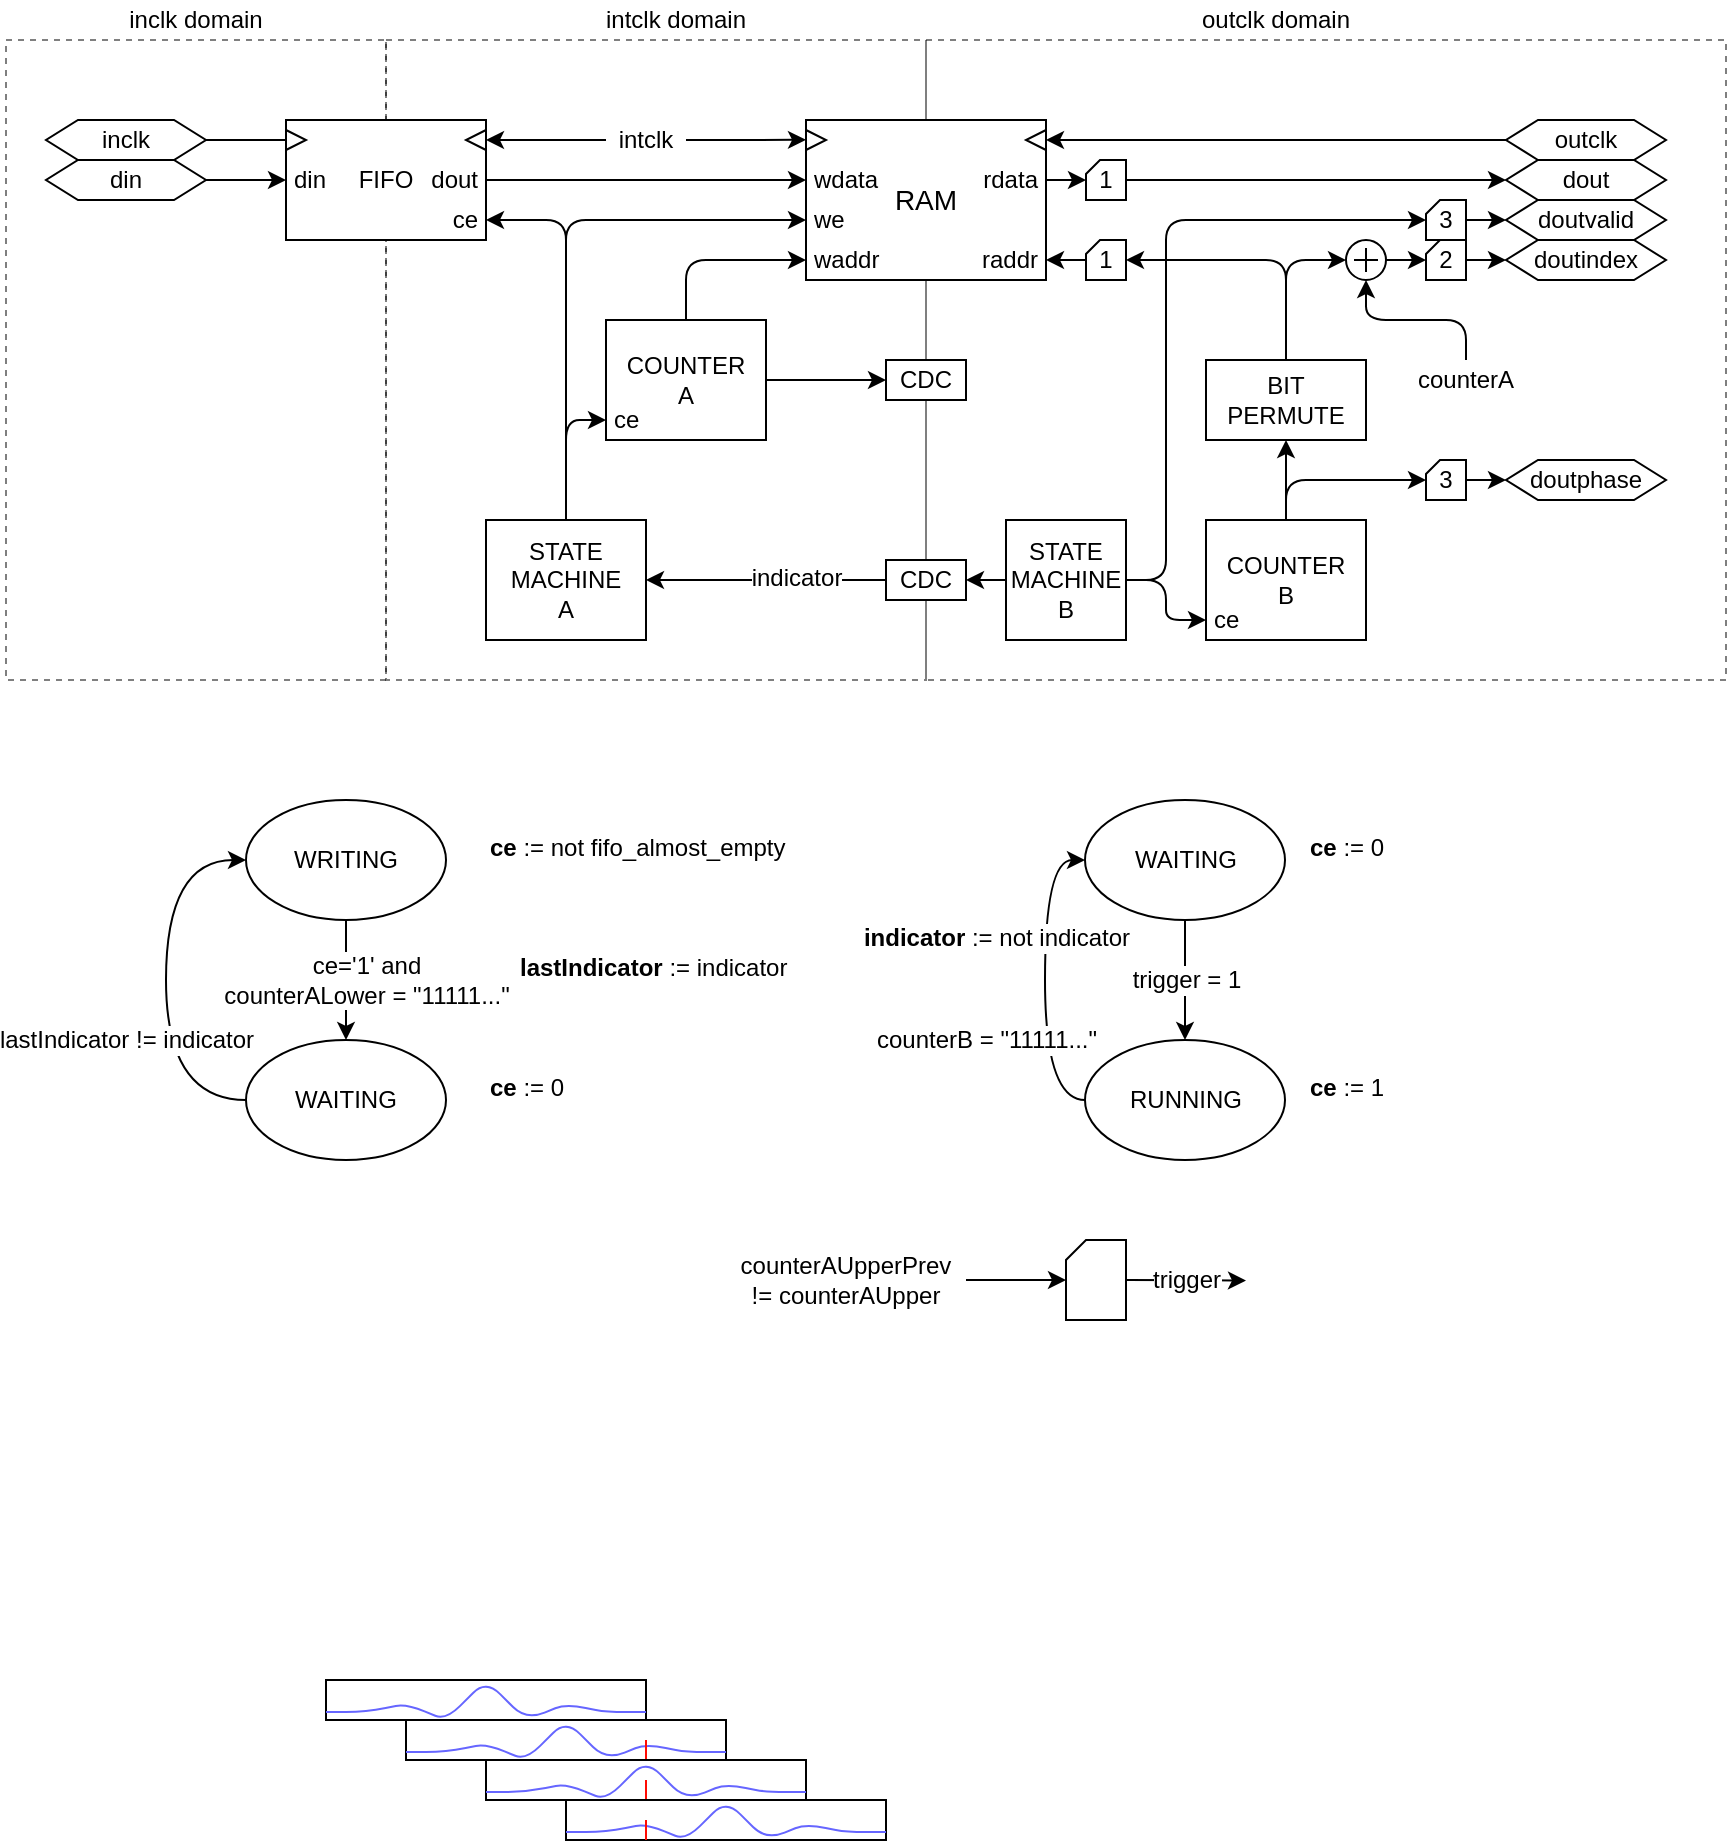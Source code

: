 <mxfile version="11.1.4" type="device"><diagram id="xeB8xeySdHdrfTj55RFs" name="Page-1"><mxGraphModel dx="594" dy="350" grid="1" gridSize="10" guides="1" tooltips="1" connect="1" arrows="1" fold="1" page="1" pageScale="1" pageWidth="1200" pageHeight="1100" math="0" shadow="0"><root><mxCell id="0"/><mxCell id="1" parent="0"/><mxCell id="kxmxO0SaUrNQi4WjiAiA-236" value="" style="rounded=0;whiteSpace=wrap;html=1;fillColor=none;fontSize=12;align=left;dashed=1;opacity=50;" vertex="1" parent="1"><mxGeometry x="40" y="100" width="190" height="320" as="geometry"/></mxCell><mxCell id="kxmxO0SaUrNQi4WjiAiA-177" value="" style="rounded=0;whiteSpace=wrap;html=1;fillColor=none;fontSize=12;align=left;dashed=1;opacity=50;" vertex="1" parent="1"><mxGeometry x="230" y="100" width="270" height="320" as="geometry"/></mxCell><mxCell id="kxmxO0SaUrNQi4WjiAiA-182" value="" style="rounded=0;whiteSpace=wrap;html=1;fillColor=none;fontSize=12;align=left;dashed=1;opacity=50;" vertex="1" parent="1"><mxGeometry x="500" y="100" width="400" height="320" as="geometry"/></mxCell><mxCell id="kxmxO0SaUrNQi4WjiAiA-6" value="" style="group" vertex="1" connectable="0" parent="1"><mxGeometry x="440" y="140" width="120" height="80" as="geometry"/></mxCell><mxCell id="kxmxO0SaUrNQi4WjiAiA-1" value="RAM" style="rounded=0;whiteSpace=wrap;html=1;fontSize=14;" vertex="1" parent="kxmxO0SaUrNQi4WjiAiA-6"><mxGeometry width="120" height="80" as="geometry"/></mxCell><mxCell id="kxmxO0SaUrNQi4WjiAiA-2" value="waddr" style="text;html=1;strokeColor=none;fillColor=none;align=left;verticalAlign=middle;whiteSpace=wrap;rounded=0;fontSize=12;spacingLeft=2;" vertex="1" parent="kxmxO0SaUrNQi4WjiAiA-6"><mxGeometry y="60" width="40" height="20" as="geometry"/></mxCell><mxCell id="kxmxO0SaUrNQi4WjiAiA-3" value="wdata" style="text;html=1;strokeColor=none;fillColor=none;align=left;verticalAlign=middle;whiteSpace=wrap;rounded=0;fontSize=12;spacingLeft=2;" vertex="1" parent="kxmxO0SaUrNQi4WjiAiA-6"><mxGeometry y="20" width="40" height="20" as="geometry"/></mxCell><mxCell id="kxmxO0SaUrNQi4WjiAiA-4" value="rdata" style="text;html=1;strokeColor=none;fillColor=none;align=right;verticalAlign=middle;whiteSpace=wrap;rounded=0;fontSize=12;spacingLeft=0;spacingRight=2;" vertex="1" parent="kxmxO0SaUrNQi4WjiAiA-6"><mxGeometry x="80" y="20" width="40" height="20" as="geometry"/></mxCell><mxCell id="kxmxO0SaUrNQi4WjiAiA-5" value="raddr" style="text;html=1;strokeColor=none;fillColor=none;align=right;verticalAlign=middle;whiteSpace=wrap;rounded=0;fontSize=12;spacingLeft=0;spacingRight=2;" vertex="1" parent="kxmxO0SaUrNQi4WjiAiA-6"><mxGeometry x="80" y="60" width="40" height="20" as="geometry"/></mxCell><mxCell id="kxmxO0SaUrNQi4WjiAiA-57" value="we" style="text;html=1;strokeColor=none;fillColor=none;align=left;verticalAlign=middle;whiteSpace=wrap;rounded=0;fontSize=12;spacingLeft=2;" vertex="1" parent="kxmxO0SaUrNQi4WjiAiA-6"><mxGeometry y="40" width="40" height="20" as="geometry"/></mxCell><mxCell id="kxmxO0SaUrNQi4WjiAiA-76" value="" style="group" vertex="1" connectable="0" parent="kxmxO0SaUrNQi4WjiAiA-6"><mxGeometry y="5" width="10" height="10" as="geometry"/></mxCell><mxCell id="kxmxO0SaUrNQi4WjiAiA-77" value="" style="rounded=0;whiteSpace=wrap;html=1;fontSize=12;align=right;strokeColor=none;fillColor=none;" vertex="1" parent="kxmxO0SaUrNQi4WjiAiA-76"><mxGeometry width="10" height="10" as="geometry"/></mxCell><mxCell id="kxmxO0SaUrNQi4WjiAiA-78" value="" style="endArrow=none;html=1;strokeColor=#000000;fontSize=12;rounded=0;" edge="1" parent="kxmxO0SaUrNQi4WjiAiA-76"><mxGeometry width="50" height="50" relative="1" as="geometry"><mxPoint as="sourcePoint"/><mxPoint y="10" as="targetPoint"/><Array as="points"><mxPoint x="10" y="5"/></Array></mxGeometry></mxCell><mxCell id="kxmxO0SaUrNQi4WjiAiA-108" value="" style="group;rotation=-180;" vertex="1" connectable="0" parent="kxmxO0SaUrNQi4WjiAiA-6"><mxGeometry x="110" y="5" width="10" height="10" as="geometry"/></mxCell><mxCell id="kxmxO0SaUrNQi4WjiAiA-109" value="" style="rounded=0;whiteSpace=wrap;html=1;fontSize=12;align=right;strokeColor=none;fillColor=none;rotation=-180;" vertex="1" parent="kxmxO0SaUrNQi4WjiAiA-108"><mxGeometry width="10" height="10" as="geometry"/></mxCell><mxCell id="kxmxO0SaUrNQi4WjiAiA-110" value="" style="endArrow=none;html=1;strokeColor=#000000;fontSize=12;rounded=0;" edge="1" parent="kxmxO0SaUrNQi4WjiAiA-108"><mxGeometry width="50" height="50" relative="1" as="geometry"><mxPoint x="10" y="10" as="sourcePoint"/><mxPoint x="10" as="targetPoint"/><Array as="points"><mxPoint y="5"/></Array></mxGeometry></mxCell><mxCell id="kxmxO0SaUrNQi4WjiAiA-67" style="edgeStyle=orthogonalEdgeStyle;rounded=1;orthogonalLoop=1;jettySize=auto;html=1;exitX=1;exitY=0.5;exitDx=0;exitDy=0;entryX=0;entryY=0.5;entryDx=0;entryDy=0;strokeColor=#000000;fontSize=12;" edge="1" parent="1" source="kxmxO0SaUrNQi4WjiAiA-9" target="kxmxO0SaUrNQi4WjiAiA-48"><mxGeometry relative="1" as="geometry"/></mxCell><mxCell id="kxmxO0SaUrNQi4WjiAiA-9" value="din" style="shape=hexagon;perimeter=hexagonPerimeter2;whiteSpace=wrap;html=1;fontSize=12;align=center;size=0.2;" vertex="1" parent="1"><mxGeometry x="60" y="160" width="80" height="20" as="geometry"/></mxCell><mxCell id="kxmxO0SaUrNQi4WjiAiA-20" value="" style="group" vertex="1" connectable="0" parent="1"><mxGeometry x="200" y="920" width="160" height="20" as="geometry"/></mxCell><mxCell id="kxmxO0SaUrNQi4WjiAiA-18" value="" style="rounded=0;whiteSpace=wrap;html=1;fontSize=12;align=right;" vertex="1" parent="kxmxO0SaUrNQi4WjiAiA-20"><mxGeometry width="160" height="20" as="geometry"/></mxCell><mxCell id="kxmxO0SaUrNQi4WjiAiA-15" value="" style="endArrow=none;html=1;fontSize=12;strokeColor=#6666FF;" edge="1" parent="kxmxO0SaUrNQi4WjiAiA-20"><mxGeometry width="50" height="50" relative="1" as="geometry"><mxPoint y="16" as="sourcePoint"/><mxPoint x="160" y="16" as="targetPoint"/><Array as="points"><mxPoint x="20" y="16"/><mxPoint x="40" y="12"/><mxPoint x="60" y="20"/><mxPoint x="80"/><mxPoint x="100" y="20"/><mxPoint x="120" y="12"/><mxPoint x="140" y="16"/></Array></mxGeometry></mxCell><mxCell id="kxmxO0SaUrNQi4WjiAiA-31" value="" style="group" vertex="1" connectable="0" parent="1"><mxGeometry x="240" y="940" width="160" height="20" as="geometry"/></mxCell><mxCell id="kxmxO0SaUrNQi4WjiAiA-32" value="" style="rounded=0;whiteSpace=wrap;html=1;fontSize=12;align=right;" vertex="1" parent="kxmxO0SaUrNQi4WjiAiA-31"><mxGeometry width="160" height="20" as="geometry"/></mxCell><mxCell id="kxmxO0SaUrNQi4WjiAiA-33" value="" style="endArrow=none;html=1;fontSize=12;strokeColor=#6666FF;" edge="1" parent="kxmxO0SaUrNQi4WjiAiA-31"><mxGeometry width="50" height="50" relative="1" as="geometry"><mxPoint y="16" as="sourcePoint"/><mxPoint x="160" y="16" as="targetPoint"/><Array as="points"><mxPoint x="20" y="16"/><mxPoint x="40" y="12"/><mxPoint x="60" y="20"/><mxPoint x="80"/><mxPoint x="100" y="20"/><mxPoint x="120" y="12"/><mxPoint x="140" y="16"/></Array></mxGeometry></mxCell><mxCell id="kxmxO0SaUrNQi4WjiAiA-40" value="" style="endArrow=none;html=1;strokeColor=#FF0B03;fontSize=12;" edge="1" parent="kxmxO0SaUrNQi4WjiAiA-31"><mxGeometry width="50" height="50" relative="1" as="geometry"><mxPoint x="120" y="20" as="sourcePoint"/><mxPoint x="120" y="10" as="targetPoint"/></mxGeometry></mxCell><mxCell id="kxmxO0SaUrNQi4WjiAiA-34" value="" style="group" vertex="1" connectable="0" parent="1"><mxGeometry x="280" y="960" width="160" height="20" as="geometry"/></mxCell><mxCell id="kxmxO0SaUrNQi4WjiAiA-35" value="" style="rounded=0;whiteSpace=wrap;html=1;fontSize=12;align=right;" vertex="1" parent="kxmxO0SaUrNQi4WjiAiA-34"><mxGeometry width="160" height="20" as="geometry"/></mxCell><mxCell id="kxmxO0SaUrNQi4WjiAiA-36" value="" style="endArrow=none;html=1;fontSize=12;strokeColor=#6666FF;" edge="1" parent="kxmxO0SaUrNQi4WjiAiA-34"><mxGeometry width="50" height="50" relative="1" as="geometry"><mxPoint y="16" as="sourcePoint"/><mxPoint x="160" y="16" as="targetPoint"/><Array as="points"><mxPoint x="20" y="16"/><mxPoint x="40" y="12"/><mxPoint x="60" y="20"/><mxPoint x="80"/><mxPoint x="100" y="20"/><mxPoint x="120" y="12"/><mxPoint x="140" y="16"/></Array></mxGeometry></mxCell><mxCell id="kxmxO0SaUrNQi4WjiAiA-41" value="" style="endArrow=none;html=1;strokeColor=#FF0B03;fontSize=12;" edge="1" parent="kxmxO0SaUrNQi4WjiAiA-34"><mxGeometry width="50" height="50" relative="1" as="geometry"><mxPoint x="80" y="20" as="sourcePoint"/><mxPoint x="80" y="10" as="targetPoint"/></mxGeometry></mxCell><mxCell id="kxmxO0SaUrNQi4WjiAiA-37" value="" style="group" vertex="1" connectable="0" parent="1"><mxGeometry x="320" y="980" width="160" height="20" as="geometry"/></mxCell><mxCell id="kxmxO0SaUrNQi4WjiAiA-38" value="" style="rounded=0;whiteSpace=wrap;html=1;fontSize=12;align=right;" vertex="1" parent="kxmxO0SaUrNQi4WjiAiA-37"><mxGeometry width="160" height="20" as="geometry"/></mxCell><mxCell id="kxmxO0SaUrNQi4WjiAiA-39" value="" style="endArrow=none;html=1;fontSize=12;strokeColor=#6666FF;" edge="1" parent="kxmxO0SaUrNQi4WjiAiA-37"><mxGeometry width="50" height="50" relative="1" as="geometry"><mxPoint y="16" as="sourcePoint"/><mxPoint x="160" y="16" as="targetPoint"/><Array as="points"><mxPoint x="20" y="16"/><mxPoint x="40" y="12"/><mxPoint x="60" y="20"/><mxPoint x="80"/><mxPoint x="100" y="20"/><mxPoint x="120" y="12"/><mxPoint x="140" y="16"/></Array></mxGeometry></mxCell><mxCell id="kxmxO0SaUrNQi4WjiAiA-46" value="" style="endArrow=none;html=1;strokeColor=#FF0B03;fontSize=12;" edge="1" parent="kxmxO0SaUrNQi4WjiAiA-37"><mxGeometry width="50" height="50" relative="1" as="geometry"><mxPoint x="40" y="20" as="sourcePoint"/><mxPoint x="40" y="10" as="targetPoint"/></mxGeometry></mxCell><mxCell id="kxmxO0SaUrNQi4WjiAiA-65" style="edgeStyle=orthogonalEdgeStyle;rounded=1;orthogonalLoop=1;jettySize=auto;html=1;exitX=1;exitY=0.5;exitDx=0;exitDy=0;entryX=0;entryY=0.5;entryDx=0;entryDy=0;strokeColor=#000000;fontSize=12;" edge="1" parent="1" source="kxmxO0SaUrNQi4WjiAiA-63" target="kxmxO0SaUrNQi4WjiAiA-3"><mxGeometry relative="1" as="geometry"/></mxCell><mxCell id="kxmxO0SaUrNQi4WjiAiA-69" style="edgeStyle=orthogonalEdgeStyle;rounded=1;orthogonalLoop=1;jettySize=auto;html=1;exitX=1;exitY=0.5;exitDx=0;exitDy=0;entryX=0;entryY=0.5;entryDx=0;entryDy=0;strokeColor=#000000;fontSize=12;" edge="1" parent="1" source="kxmxO0SaUrNQi4WjiAiA-68"><mxGeometry relative="1" as="geometry"><mxPoint x="200" y="149.905" as="targetPoint"/></mxGeometry></mxCell><mxCell id="kxmxO0SaUrNQi4WjiAiA-68" value="inclk" style="shape=hexagon;perimeter=hexagonPerimeter2;whiteSpace=wrap;html=1;fontSize=12;align=center;size=0.2;" vertex="1" parent="1"><mxGeometry x="60" y="140" width="80" height="20" as="geometry"/></mxCell><mxCell id="kxmxO0SaUrNQi4WjiAiA-97" value="" style="group" vertex="1" connectable="0" parent="1"><mxGeometry x="180" y="140" width="100" height="60" as="geometry"/></mxCell><mxCell id="kxmxO0SaUrNQi4WjiAiA-47" value="FIFO" style="rounded=0;whiteSpace=wrap;html=1;fontSize=12;align=center;" vertex="1" parent="kxmxO0SaUrNQi4WjiAiA-97"><mxGeometry width="100" height="60" as="geometry"/></mxCell><mxCell id="kxmxO0SaUrNQi4WjiAiA-48" value="din" style="text;html=1;strokeColor=none;fillColor=none;align=left;verticalAlign=middle;whiteSpace=wrap;rounded=0;fontSize=12;spacingLeft=2;" vertex="1" parent="kxmxO0SaUrNQi4WjiAiA-97"><mxGeometry y="20" width="40" height="20" as="geometry"/></mxCell><mxCell id="kxmxO0SaUrNQi4WjiAiA-49" value="ce" style="text;html=1;strokeColor=none;fillColor=none;align=right;verticalAlign=middle;whiteSpace=wrap;rounded=0;fontSize=12;spacingLeft=0;spacingRight=2;" vertex="1" parent="kxmxO0SaUrNQi4WjiAiA-97"><mxGeometry x="60" y="40" width="40" height="20" as="geometry"/></mxCell><mxCell id="kxmxO0SaUrNQi4WjiAiA-63" value="dout" style="text;html=1;strokeColor=none;fillColor=none;align=right;verticalAlign=middle;whiteSpace=wrap;rounded=0;fontSize=12;spacingLeft=0;spacingRight=2;" vertex="1" parent="kxmxO0SaUrNQi4WjiAiA-97"><mxGeometry x="60" y="20" width="40" height="20" as="geometry"/></mxCell><mxCell id="kxmxO0SaUrNQi4WjiAiA-90" value="" style="group" vertex="1" connectable="0" parent="kxmxO0SaUrNQi4WjiAiA-97"><mxGeometry y="5" width="10" height="10" as="geometry"/></mxCell><mxCell id="kxmxO0SaUrNQi4WjiAiA-91" value="" style="rounded=0;whiteSpace=wrap;html=1;fontSize=12;align=right;strokeColor=none;fillColor=none;" vertex="1" parent="kxmxO0SaUrNQi4WjiAiA-90"><mxGeometry width="10" height="10" as="geometry"/></mxCell><mxCell id="kxmxO0SaUrNQi4WjiAiA-92" value="" style="endArrow=none;html=1;strokeColor=#000000;fontSize=12;rounded=0;" edge="1" parent="kxmxO0SaUrNQi4WjiAiA-90"><mxGeometry width="50" height="50" relative="1" as="geometry"><mxPoint as="sourcePoint"/><mxPoint y="10" as="targetPoint"/><Array as="points"><mxPoint x="10" y="5"/></Array></mxGeometry></mxCell><mxCell id="kxmxO0SaUrNQi4WjiAiA-93" value="" style="group;direction=north;rotation=-180;" vertex="1" connectable="0" parent="kxmxO0SaUrNQi4WjiAiA-97"><mxGeometry x="90" y="5" width="10" height="10" as="geometry"/></mxCell><mxCell id="kxmxO0SaUrNQi4WjiAiA-94" value="" style="rounded=0;whiteSpace=wrap;html=1;fontSize=12;align=right;strokeColor=none;fillColor=none;rotation=-180;" vertex="1" parent="kxmxO0SaUrNQi4WjiAiA-93"><mxGeometry width="10" height="10" as="geometry"/></mxCell><mxCell id="kxmxO0SaUrNQi4WjiAiA-95" value="" style="endArrow=none;html=1;strokeColor=#000000;fontSize=12;rounded=0;" edge="1" parent="kxmxO0SaUrNQi4WjiAiA-93"><mxGeometry width="50" height="50" relative="1" as="geometry"><mxPoint x="10" y="10" as="sourcePoint"/><mxPoint x="10" as="targetPoint"/><Array as="points"><mxPoint y="5"/></Array></mxGeometry></mxCell><mxCell id="kxmxO0SaUrNQi4WjiAiA-99" value="" style="group" vertex="1" connectable="0" parent="1"><mxGeometry x="280" y="340" width="80" height="60" as="geometry"/></mxCell><mxCell id="kxmxO0SaUrNQi4WjiAiA-7" value="STATE&lt;br&gt;MACHINE&lt;br&gt;A" style="rounded=0;whiteSpace=wrap;html=1;fontSize=12;align=center;" vertex="1" parent="kxmxO0SaUrNQi4WjiAiA-99"><mxGeometry width="80" height="60" as="geometry"/></mxCell><mxCell id="kxmxO0SaUrNQi4WjiAiA-100" value="" style="group" vertex="1" connectable="0" parent="1"><mxGeometry x="640" y="340" width="80" height="60" as="geometry"/></mxCell><mxCell id="kxmxO0SaUrNQi4WjiAiA-101" value="COUNTER&lt;br&gt;B" style="rounded=0;whiteSpace=wrap;html=1;fontSize=12;align=center;" vertex="1" parent="kxmxO0SaUrNQi4WjiAiA-100"><mxGeometry width="80" height="60" as="geometry"/></mxCell><mxCell id="kxmxO0SaUrNQi4WjiAiA-113" value="ce" style="text;html=1;strokeColor=none;fillColor=none;align=left;verticalAlign=middle;whiteSpace=wrap;rounded=0;fontSize=12;spacingLeft=2;spacingRight=0;" vertex="1" parent="kxmxO0SaUrNQi4WjiAiA-100"><mxGeometry y="40" width="20" height="20" as="geometry"/></mxCell><mxCell id="kxmxO0SaUrNQi4WjiAiA-111" style="edgeStyle=orthogonalEdgeStyle;rounded=1;orthogonalLoop=1;jettySize=auto;html=1;exitX=1;exitY=0.5;exitDx=0;exitDy=0;strokeColor=#000000;fontSize=12;entryX=0;entryY=0.5;entryDx=0;entryDy=0;" edge="1" parent="1" source="kxmxO0SaUrNQi4WjiAiA-210" target="kxmxO0SaUrNQi4WjiAiA-123"><mxGeometry relative="1" as="geometry"><mxPoint x="700" y="170" as="targetPoint"/></mxGeometry></mxCell><mxCell id="kxmxO0SaUrNQi4WjiAiA-116" value="" style="group" vertex="1" connectable="0" parent="1"><mxGeometry x="540" y="340" width="60" height="60" as="geometry"/></mxCell><mxCell id="kxmxO0SaUrNQi4WjiAiA-117" value="STATE&lt;br&gt;MACHINE&lt;br&gt;B" style="rounded=0;whiteSpace=wrap;html=1;fontSize=12;align=center;" vertex="1" parent="kxmxO0SaUrNQi4WjiAiA-116"><mxGeometry width="60" height="60" as="geometry"/></mxCell><mxCell id="kxmxO0SaUrNQi4WjiAiA-123" value="dout" style="shape=hexagon;perimeter=hexagonPerimeter2;whiteSpace=wrap;html=1;fontSize=12;align=center;size=0.2;" vertex="1" parent="1"><mxGeometry x="790" y="160" width="80" height="20" as="geometry"/></mxCell><mxCell id="kxmxO0SaUrNQi4WjiAiA-124" value="doutphase" style="shape=hexagon;perimeter=hexagonPerimeter2;whiteSpace=wrap;html=1;fontSize=12;align=center;size=0.2;" vertex="1" parent="1"><mxGeometry x="790" y="310" width="80" height="20" as="geometry"/></mxCell><mxCell id="kxmxO0SaUrNQi4WjiAiA-132" style="edgeStyle=orthogonalEdgeStyle;rounded=1;orthogonalLoop=1;jettySize=auto;html=1;exitX=0;exitY=0.5;exitDx=0;exitDy=0;entryX=0;entryY=0.5;entryDx=0;entryDy=0;strokeColor=#000000;fontSize=12;" edge="1" parent="1" source="kxmxO0SaUrNQi4WjiAiA-129" target="kxmxO0SaUrNQi4WjiAiA-109"><mxGeometry relative="1" as="geometry"><Array as="points"><mxPoint x="700" y="150"/><mxPoint x="700" y="150"/></Array></mxGeometry></mxCell><mxCell id="kxmxO0SaUrNQi4WjiAiA-129" value="outclk" style="shape=hexagon;perimeter=hexagonPerimeter2;whiteSpace=wrap;html=1;fontSize=12;align=center;size=0.2;" vertex="1" parent="1"><mxGeometry x="790" y="140" width="80" height="20" as="geometry"/></mxCell><mxCell id="kxmxO0SaUrNQi4WjiAiA-146" value="&lt;b&gt;ce&lt;/b&gt; := not fifo_almost_empty" style="text;html=1;strokeColor=none;fillColor=none;align=left;verticalAlign=top;whiteSpace=wrap;rounded=0;fontSize=12;" vertex="1" parent="1"><mxGeometry x="280" y="490" width="160" height="40" as="geometry"/></mxCell><mxCell id="kxmxO0SaUrNQi4WjiAiA-155" value="" style="group" vertex="1" connectable="0" parent="1"><mxGeometry x="340" y="240" width="80" height="60" as="geometry"/></mxCell><mxCell id="kxmxO0SaUrNQi4WjiAiA-156" value="COUNTER&lt;br&gt;A" style="rounded=0;whiteSpace=wrap;html=1;fontSize=12;align=center;" vertex="1" parent="kxmxO0SaUrNQi4WjiAiA-155"><mxGeometry width="80" height="60" as="geometry"/></mxCell><mxCell id="kxmxO0SaUrNQi4WjiAiA-161" value="ce" style="text;html=1;strokeColor=none;fillColor=none;align=left;verticalAlign=middle;whiteSpace=wrap;rounded=0;fontSize=12;spacingLeft=2;spacingRight=0;" vertex="1" parent="kxmxO0SaUrNQi4WjiAiA-155"><mxGeometry y="40" width="20" height="20" as="geometry"/></mxCell><mxCell id="kxmxO0SaUrNQi4WjiAiA-194" style="edgeStyle=orthogonalEdgeStyle;curved=1;orthogonalLoop=1;jettySize=auto;html=1;exitX=0;exitY=0.5;exitDx=0;exitDy=0;entryX=0;entryY=0.5;entryDx=0;entryDy=0;strokeColor=#000000;fontSize=12;" edge="1" parent="1" source="kxmxO0SaUrNQi4WjiAiA-172" target="kxmxO0SaUrNQi4WjiAiA-189"><mxGeometry relative="1" as="geometry"><Array as="points"><mxPoint x="120" y="630"/><mxPoint x="120" y="510"/></Array></mxGeometry></mxCell><mxCell id="kxmxO0SaUrNQi4WjiAiA-225" value="lastIndicator != indicator" style="text;html=1;resizable=0;points=[];align=center;verticalAlign=middle;labelBackgroundColor=#ffffff;fontSize=12;" vertex="1" connectable="0" parent="kxmxO0SaUrNQi4WjiAiA-194"><mxGeometry x="0.154" y="-5" relative="1" as="geometry"><mxPoint x="-25" y="45.5" as="offset"/></mxGeometry></mxCell><mxCell id="kxmxO0SaUrNQi4WjiAiA-172" value="WAITING" style="ellipse;whiteSpace=wrap;html=1;fillColor=none;fontSize=12;align=center;" vertex="1" parent="1"><mxGeometry x="160" y="600" width="100" height="60" as="geometry"/></mxCell><mxCell id="kxmxO0SaUrNQi4WjiAiA-178" value="intclk domain" style="text;html=1;strokeColor=none;fillColor=none;align=center;verticalAlign=middle;whiteSpace=wrap;rounded=0;dashed=1;fontSize=12;opacity=50;" vertex="1" parent="1"><mxGeometry x="330" y="80" width="90" height="20" as="geometry"/></mxCell><mxCell id="kxmxO0SaUrNQi4WjiAiA-185" value="outclk domain" style="text;html=1;strokeColor=none;fillColor=none;align=center;verticalAlign=middle;whiteSpace=wrap;rounded=0;dashed=1;fontSize=12;opacity=50;" vertex="1" parent="1"><mxGeometry x="630" y="80" width="90" height="20" as="geometry"/></mxCell><mxCell id="kxmxO0SaUrNQi4WjiAiA-186" style="edgeStyle=orthogonalEdgeStyle;rounded=1;orthogonalLoop=1;jettySize=auto;html=1;exitX=0.5;exitY=0;exitDx=0;exitDy=0;entryX=0;entryY=0.5;entryDx=0;entryDy=0;strokeColor=#000000;fontSize=12;" edge="1" parent="1" source="kxmxO0SaUrNQi4WjiAiA-156" target="kxmxO0SaUrNQi4WjiAiA-2"><mxGeometry relative="1" as="geometry"><Array as="points"><mxPoint x="380" y="210"/></Array></mxGeometry></mxCell><mxCell id="kxmxO0SaUrNQi4WjiAiA-203" style="edgeStyle=orthogonalEdgeStyle;rounded=1;orthogonalLoop=1;jettySize=auto;html=1;exitX=0.5;exitY=1;exitDx=0;exitDy=0;strokeColor=#000000;fontSize=12;" edge="1" parent="1" source="kxmxO0SaUrNQi4WjiAiA-187" target="kxmxO0SaUrNQi4WjiAiA-188"><mxGeometry relative="1" as="geometry"/></mxCell><mxCell id="kxmxO0SaUrNQi4WjiAiA-227" value="trigger = 1" style="text;html=1;resizable=0;points=[];align=center;verticalAlign=middle;labelBackgroundColor=#ffffff;fontSize=12;" vertex="1" connectable="0" parent="kxmxO0SaUrNQi4WjiAiA-203"><mxGeometry x="0.268" relative="1" as="geometry"><mxPoint y="-8.5" as="offset"/></mxGeometry></mxCell><mxCell id="kxmxO0SaUrNQi4WjiAiA-187" value="WAITING" style="ellipse;whiteSpace=wrap;html=1;fillColor=none;fontSize=12;align=center;" vertex="1" parent="1"><mxGeometry x="579.5" y="480" width="100" height="60" as="geometry"/></mxCell><mxCell id="kxmxO0SaUrNQi4WjiAiA-226" style="edgeStyle=orthogonalEdgeStyle;orthogonalLoop=1;jettySize=auto;html=1;exitX=0;exitY=0.5;exitDx=0;exitDy=0;entryX=0;entryY=0.5;entryDx=0;entryDy=0;strokeColor=#000000;fontSize=12;curved=1;" edge="1" parent="1" source="kxmxO0SaUrNQi4WjiAiA-188" target="kxmxO0SaUrNQi4WjiAiA-187"><mxGeometry relative="1" as="geometry"/></mxCell><mxCell id="kxmxO0SaUrNQi4WjiAiA-228" value="counterB = &quot;11111...&quot;" style="text;html=1;resizable=0;points=[];align=center;verticalAlign=middle;labelBackgroundColor=#ffffff;fontSize=12;" vertex="1" connectable="0" parent="kxmxO0SaUrNQi4WjiAiA-226"><mxGeometry x="0.267" y="3" relative="1" as="geometry"><mxPoint x="-27" y="51.5" as="offset"/></mxGeometry></mxCell><mxCell id="kxmxO0SaUrNQi4WjiAiA-229" value="&lt;b&gt;indicator&lt;/b&gt; := not indicator" style="text;html=1;resizable=0;points=[];align=center;verticalAlign=middle;labelBackgroundColor=#ffffff;fontSize=12;" vertex="1" connectable="0" parent="kxmxO0SaUrNQi4WjiAiA-226"><mxGeometry x="0.385" y="1" relative="1" as="geometry"><mxPoint x="-23.5" y="10" as="offset"/></mxGeometry></mxCell><mxCell id="kxmxO0SaUrNQi4WjiAiA-188" value="RUNNING" style="ellipse;whiteSpace=wrap;html=1;fillColor=none;fontSize=12;align=center;" vertex="1" parent="1"><mxGeometry x="579.5" y="600" width="100" height="60" as="geometry"/></mxCell><mxCell id="kxmxO0SaUrNQi4WjiAiA-190" style="edgeStyle=orthogonalEdgeStyle;rounded=1;orthogonalLoop=1;jettySize=auto;html=1;exitX=0.5;exitY=1;exitDx=0;exitDy=0;entryX=0.5;entryY=0;entryDx=0;entryDy=0;strokeColor=#000000;fontSize=12;" edge="1" parent="1" source="kxmxO0SaUrNQi4WjiAiA-189" target="kxmxO0SaUrNQi4WjiAiA-172"><mxGeometry relative="1" as="geometry"/></mxCell><mxCell id="kxmxO0SaUrNQi4WjiAiA-191" value="ce='1' and&lt;br&gt;counterALower = &quot;11111...&quot;" style="text;html=1;resizable=0;points=[];align=center;verticalAlign=middle;labelBackgroundColor=#ffffff;fontSize=12;" vertex="1" connectable="0" parent="kxmxO0SaUrNQi4WjiAiA-190"><mxGeometry x="-0.194" relative="1" as="geometry"><mxPoint x="10" y="5.5" as="offset"/></mxGeometry></mxCell><mxCell id="kxmxO0SaUrNQi4WjiAiA-189" value="WRITING" style="ellipse;whiteSpace=wrap;html=1;fillColor=none;fontSize=12;align=center;" vertex="1" parent="1"><mxGeometry x="160" y="480" width="100" height="60" as="geometry"/></mxCell><mxCell id="kxmxO0SaUrNQi4WjiAiA-192" value="&lt;b&gt;ce&lt;/b&gt; := 0" style="text;html=1;strokeColor=none;fillColor=none;align=left;verticalAlign=top;whiteSpace=wrap;rounded=0;fontSize=12;" vertex="1" parent="1"><mxGeometry x="280" y="610" width="120" height="40" as="geometry"/></mxCell><mxCell id="kxmxO0SaUrNQi4WjiAiA-200" style="edgeStyle=orthogonalEdgeStyle;rounded=1;orthogonalLoop=1;jettySize=auto;html=1;exitX=0.5;exitY=0;exitDx=0;exitDy=0;entryX=0;entryY=0.5;entryDx=0;entryDy=0;strokeColor=#000000;fontSize=12;" edge="1" parent="1" source="kxmxO0SaUrNQi4WjiAiA-7" target="kxmxO0SaUrNQi4WjiAiA-161"><mxGeometry relative="1" as="geometry"/></mxCell><mxCell id="kxmxO0SaUrNQi4WjiAiA-201" style="edgeStyle=orthogonalEdgeStyle;rounded=1;orthogonalLoop=1;jettySize=auto;html=1;exitX=0.5;exitY=0;exitDx=0;exitDy=0;entryX=1;entryY=0.5;entryDx=0;entryDy=0;strokeColor=#000000;fontSize=12;" edge="1" parent="1" source="kxmxO0SaUrNQi4WjiAiA-7" target="kxmxO0SaUrNQi4WjiAiA-49"><mxGeometry relative="1" as="geometry"/></mxCell><mxCell id="kxmxO0SaUrNQi4WjiAiA-202" style="edgeStyle=orthogonalEdgeStyle;rounded=1;orthogonalLoop=1;jettySize=auto;html=1;exitX=0.5;exitY=0;exitDx=0;exitDy=0;entryX=0;entryY=0.5;entryDx=0;entryDy=0;strokeColor=#000000;fontSize=12;" edge="1" parent="1" source="kxmxO0SaUrNQi4WjiAiA-7" target="kxmxO0SaUrNQi4WjiAiA-57"><mxGeometry relative="1" as="geometry"/></mxCell><mxCell id="kxmxO0SaUrNQi4WjiAiA-204" value="CDC" style="rounded=0;whiteSpace=wrap;html=1;fontSize=12;align=center;" vertex="1" parent="1"><mxGeometry x="480" y="260" width="40" height="20" as="geometry"/></mxCell><mxCell id="kxmxO0SaUrNQi4WjiAiA-205" style="edgeStyle=orthogonalEdgeStyle;rounded=1;orthogonalLoop=1;jettySize=auto;html=1;exitX=1;exitY=0.5;exitDx=0;exitDy=0;entryX=0;entryY=0.5;entryDx=0;entryDy=0;strokeColor=#000000;fontSize=12;" edge="1" parent="1" source="kxmxO0SaUrNQi4WjiAiA-156" target="kxmxO0SaUrNQi4WjiAiA-204"><mxGeometry relative="1" as="geometry"/></mxCell><mxCell id="kxmxO0SaUrNQi4WjiAiA-208" value="doutvalid" style="shape=hexagon;perimeter=hexagonPerimeter2;whiteSpace=wrap;html=1;fontSize=12;align=center;size=0.2;" vertex="1" parent="1"><mxGeometry x="790" y="180" width="80" height="20" as="geometry"/></mxCell><mxCell id="kxmxO0SaUrNQi4WjiAiA-210" value="1" style="shape=card;whiteSpace=wrap;html=1;fillColor=none;fontSize=12;align=center;arcSize=10;size=7;" vertex="1" parent="1"><mxGeometry x="580" y="160" width="20" height="20" as="geometry"/></mxCell><mxCell id="kxmxO0SaUrNQi4WjiAiA-212" style="edgeStyle=orthogonalEdgeStyle;rounded=1;orthogonalLoop=1;jettySize=auto;html=1;exitX=1;exitY=0.5;exitDx=0;exitDy=0;strokeColor=#000000;fontSize=12;entryX=0;entryY=0.5;entryDx=0;entryDy=0;" edge="1" parent="1" source="kxmxO0SaUrNQi4WjiAiA-4" target="kxmxO0SaUrNQi4WjiAiA-210"><mxGeometry relative="1" as="geometry"><mxPoint x="700.333" y="170.333" as="targetPoint"/><mxPoint x="560.333" y="170.333" as="sourcePoint"/></mxGeometry></mxCell><mxCell id="kxmxO0SaUrNQi4WjiAiA-217" style="edgeStyle=orthogonalEdgeStyle;rounded=1;orthogonalLoop=1;jettySize=auto;html=1;exitX=1;exitY=0.5;exitDx=0;exitDy=0;exitPerimeter=0;entryX=0;entryY=0.5;entryDx=0;entryDy=0;strokeColor=#000000;fontSize=12;" edge="1" parent="1" source="kxmxO0SaUrNQi4WjiAiA-214" target="kxmxO0SaUrNQi4WjiAiA-208"><mxGeometry relative="1" as="geometry"/></mxCell><mxCell id="kxmxO0SaUrNQi4WjiAiA-214" value="3" style="shape=card;whiteSpace=wrap;html=1;fillColor=none;fontSize=12;align=center;arcSize=10;size=7;" vertex="1" parent="1"><mxGeometry x="750" y="180" width="20" height="20" as="geometry"/></mxCell><mxCell id="kxmxO0SaUrNQi4WjiAiA-218" value="&lt;b&gt;lastIndicator&lt;/b&gt; := indicator" style="text;html=1;strokeColor=none;fillColor=none;align=left;verticalAlign=top;whiteSpace=wrap;rounded=0;fontSize=12;" vertex="1" parent="1"><mxGeometry x="295" y="550" width="155" height="40" as="geometry"/></mxCell><mxCell id="kxmxO0SaUrNQi4WjiAiA-222" style="edgeStyle=orthogonalEdgeStyle;rounded=1;orthogonalLoop=1;jettySize=auto;html=1;exitX=0;exitY=0.5;exitDx=0;exitDy=0;entryX=1;entryY=0.5;entryDx=0;entryDy=0;strokeColor=#000000;fontSize=12;" edge="1" parent="1" source="kxmxO0SaUrNQi4WjiAiA-220" target="kxmxO0SaUrNQi4WjiAiA-7"><mxGeometry relative="1" as="geometry"/></mxCell><mxCell id="kxmxO0SaUrNQi4WjiAiA-224" value="indicator" style="text;html=1;resizable=0;points=[];align=center;verticalAlign=middle;labelBackgroundColor=#ffffff;fontSize=12;" vertex="1" connectable="0" parent="kxmxO0SaUrNQi4WjiAiA-222"><mxGeometry x="-0.241" y="4" relative="1" as="geometry"><mxPoint y="-5" as="offset"/></mxGeometry></mxCell><mxCell id="kxmxO0SaUrNQi4WjiAiA-220" value="CDC" style="rounded=0;whiteSpace=wrap;html=1;fontSize=12;align=center;" vertex="1" parent="1"><mxGeometry x="480" y="360" width="40" height="20" as="geometry"/></mxCell><mxCell id="kxmxO0SaUrNQi4WjiAiA-221" style="edgeStyle=orthogonalEdgeStyle;rounded=1;orthogonalLoop=1;jettySize=auto;html=1;exitX=0;exitY=0.5;exitDx=0;exitDy=0;entryX=1;entryY=0.5;entryDx=0;entryDy=0;strokeColor=#000000;fontSize=12;" edge="1" parent="1" source="kxmxO0SaUrNQi4WjiAiA-117" target="kxmxO0SaUrNQi4WjiAiA-220"><mxGeometry relative="1" as="geometry"/></mxCell><mxCell id="kxmxO0SaUrNQi4WjiAiA-232" style="edgeStyle=orthogonalEdgeStyle;curved=1;orthogonalLoop=1;jettySize=auto;html=1;exitX=1;exitY=0.5;exitDx=0;exitDy=0;strokeColor=#000000;fontSize=12;" edge="1" parent="1" source="kxmxO0SaUrNQi4WjiAiA-230" target="kxmxO0SaUrNQi4WjiAiA-231"><mxGeometry relative="1" as="geometry"/></mxCell><mxCell id="kxmxO0SaUrNQi4WjiAiA-230" value="counterAUpperPrev&lt;br&gt;!= counterAUpper" style="text;html=1;strokeColor=none;fillColor=none;align=center;verticalAlign=middle;whiteSpace=wrap;rounded=0;fontSize=12;" vertex="1" parent="1"><mxGeometry x="400" y="700" width="120" height="40" as="geometry"/></mxCell><mxCell id="kxmxO0SaUrNQi4WjiAiA-234" style="edgeStyle=orthogonalEdgeStyle;curved=1;orthogonalLoop=1;jettySize=auto;html=1;exitX=1;exitY=0.5;exitDx=0;exitDy=0;exitPerimeter=0;strokeColor=#000000;fontSize=12;" edge="1" parent="1" source="kxmxO0SaUrNQi4WjiAiA-231"><mxGeometry relative="1" as="geometry"><mxPoint x="660" y="720.286" as="targetPoint"/></mxGeometry></mxCell><mxCell id="kxmxO0SaUrNQi4WjiAiA-235" value="trigger" style="text;html=1;resizable=0;points=[];align=center;verticalAlign=middle;labelBackgroundColor=#ffffff;fontSize=12;" vertex="1" connectable="0" parent="kxmxO0SaUrNQi4WjiAiA-234"><mxGeometry x="0.298" y="-2" relative="1" as="geometry"><mxPoint x="-9" y="-2.5" as="offset"/></mxGeometry></mxCell><mxCell id="kxmxO0SaUrNQi4WjiAiA-231" value="" style="shape=card;whiteSpace=wrap;html=1;fillColor=none;fontSize=12;align=center;size=10;" vertex="1" parent="1"><mxGeometry x="570" y="700" width="30" height="40" as="geometry"/></mxCell><mxCell id="kxmxO0SaUrNQi4WjiAiA-237" value="inclk domain" style="text;html=1;strokeColor=none;fillColor=none;align=center;verticalAlign=middle;whiteSpace=wrap;rounded=0;dashed=1;fontSize=12;opacity=50;" vertex="1" parent="1"><mxGeometry x="90" y="80" width="90" height="20" as="geometry"/></mxCell><mxCell id="kxmxO0SaUrNQi4WjiAiA-241" style="edgeStyle=orthogonalEdgeStyle;curved=1;orthogonalLoop=1;jettySize=auto;html=1;exitX=0;exitY=0.5;exitDx=0;exitDy=0;entryX=0;entryY=0.5;entryDx=0;entryDy=0;strokeColor=#000000;fontSize=12;" edge="1" parent="1" source="kxmxO0SaUrNQi4WjiAiA-240" target="kxmxO0SaUrNQi4WjiAiA-94"><mxGeometry relative="1" as="geometry"/></mxCell><mxCell id="kxmxO0SaUrNQi4WjiAiA-242" style="edgeStyle=orthogonalEdgeStyle;curved=1;orthogonalLoop=1;jettySize=auto;html=1;exitX=1;exitY=0.5;exitDx=0;exitDy=0;strokeColor=#000000;fontSize=12;" edge="1" parent="1" source="kxmxO0SaUrNQi4WjiAiA-240"><mxGeometry relative="1" as="geometry"><mxPoint x="440" y="149.905" as="targetPoint"/></mxGeometry></mxCell><mxCell id="kxmxO0SaUrNQi4WjiAiA-240" value="intclk" style="text;html=1;strokeColor=none;fillColor=none;align=center;verticalAlign=middle;whiteSpace=wrap;rounded=0;fontSize=12;" vertex="1" parent="1"><mxGeometry x="340" y="140" width="40" height="20" as="geometry"/></mxCell><mxCell id="kxmxO0SaUrNQi4WjiAiA-243" style="edgeStyle=orthogonalEdgeStyle;orthogonalLoop=1;jettySize=auto;html=1;exitX=1;exitY=0.5;exitDx=0;exitDy=0;entryX=0;entryY=0.5;entryDx=0;entryDy=0;strokeColor=#000000;fontSize=12;rounded=1;" edge="1" parent="1" source="kxmxO0SaUrNQi4WjiAiA-117" target="kxmxO0SaUrNQi4WjiAiA-113"><mxGeometry relative="1" as="geometry"/></mxCell><mxCell id="kxmxO0SaUrNQi4WjiAiA-245" value="" style="group" vertex="1" connectable="0" parent="1"><mxGeometry x="640" y="260" width="80" height="40" as="geometry"/></mxCell><mxCell id="kxmxO0SaUrNQi4WjiAiA-246" value="BIT&lt;br&gt;PERMUTE" style="rounded=0;whiteSpace=wrap;html=1;fontSize=12;align=center;" vertex="1" parent="kxmxO0SaUrNQi4WjiAiA-245"><mxGeometry width="80" height="40" as="geometry"/></mxCell><mxCell id="kxmxO0SaUrNQi4WjiAiA-249" style="edgeStyle=orthogonalEdgeStyle;rounded=1;orthogonalLoop=1;jettySize=auto;html=1;exitX=0.5;exitY=0;exitDx=0;exitDy=0;entryX=0.5;entryY=1;entryDx=0;entryDy=0;strokeColor=#000000;fontSize=12;" edge="1" parent="1" source="kxmxO0SaUrNQi4WjiAiA-101" target="kxmxO0SaUrNQi4WjiAiA-246"><mxGeometry relative="1" as="geometry"/></mxCell><mxCell id="kxmxO0SaUrNQi4WjiAiA-258" style="edgeStyle=orthogonalEdgeStyle;rounded=1;orthogonalLoop=1;jettySize=auto;html=1;exitX=1;exitY=0.5;exitDx=0;exitDy=0;strokeColor=#000000;fontSize=12;" edge="1" parent="1" source="kxmxO0SaUrNQi4WjiAiA-117" target="kxmxO0SaUrNQi4WjiAiA-214"><mxGeometry relative="1" as="geometry"><Array as="points"><mxPoint x="620" y="370"/><mxPoint x="620" y="190"/></Array></mxGeometry></mxCell><mxCell id="kxmxO0SaUrNQi4WjiAiA-266" style="edgeStyle=orthogonalEdgeStyle;rounded=1;orthogonalLoop=1;jettySize=auto;html=1;exitX=1;exitY=0.5;exitDx=0;exitDy=0;exitPerimeter=0;entryX=0;entryY=0.5;entryDx=0;entryDy=0;strokeColor=#000000;fontSize=12;" edge="1" parent="1" source="kxmxO0SaUrNQi4WjiAiA-262" target="kxmxO0SaUrNQi4WjiAiA-124"><mxGeometry relative="1" as="geometry"/></mxCell><mxCell id="kxmxO0SaUrNQi4WjiAiA-262" value="3" style="shape=card;whiteSpace=wrap;html=1;fillColor=none;fontSize=12;align=center;arcSize=10;size=7;" vertex="1" parent="1"><mxGeometry x="750" y="310" width="20" height="20" as="geometry"/></mxCell><mxCell id="kxmxO0SaUrNQi4WjiAiA-265" style="edgeStyle=orthogonalEdgeStyle;rounded=1;orthogonalLoop=1;jettySize=auto;html=1;exitX=0.5;exitY=0;exitDx=0;exitDy=0;strokeColor=#000000;fontSize=12;" edge="1" parent="1" source="kxmxO0SaUrNQi4WjiAiA-101" target="kxmxO0SaUrNQi4WjiAiA-262"><mxGeometry relative="1" as="geometry"><Array as="points"><mxPoint x="680" y="320"/></Array></mxGeometry></mxCell><mxCell id="kxmxO0SaUrNQi4WjiAiA-267" value="doutindex" style="shape=hexagon;perimeter=hexagonPerimeter2;whiteSpace=wrap;html=1;fontSize=12;align=center;size=0.2;" vertex="1" parent="1"><mxGeometry x="790" y="200" width="80" height="20" as="geometry"/></mxCell><mxCell id="kxmxO0SaUrNQi4WjiAiA-270" style="edgeStyle=orthogonalEdgeStyle;rounded=1;orthogonalLoop=1;jettySize=auto;html=1;exitX=1;exitY=0.5;exitDx=0;exitDy=0;exitPerimeter=0;entryX=0;entryY=0.5;entryDx=0;entryDy=0;strokeColor=#000000;fontSize=12;" edge="1" parent="1" source="kxmxO0SaUrNQi4WjiAiA-273" target="kxmxO0SaUrNQi4WjiAiA-267"><mxGeometry relative="1" as="geometry"/></mxCell><mxCell id="kxmxO0SaUrNQi4WjiAiA-268" value="" style="verticalLabelPosition=bottom;shadow=0;dashed=0;align=center;fillColor=#ffffff;html=1;verticalAlign=top;strokeWidth=1;shape=mxgraph.electrical.abstract.summation_point;fontSize=12;" vertex="1" parent="1"><mxGeometry x="710" y="200" width="20" height="20" as="geometry"/></mxCell><mxCell id="kxmxO0SaUrNQi4WjiAiA-269" style="edgeStyle=orthogonalEdgeStyle;rounded=1;orthogonalLoop=1;jettySize=auto;html=1;exitX=0.5;exitY=0;exitDx=0;exitDy=0;entryX=0;entryY=0.5;entryDx=0;entryDy=0;entryPerimeter=0;strokeColor=#000000;fontSize=12;" edge="1" parent="1" source="kxmxO0SaUrNQi4WjiAiA-246" target="kxmxO0SaUrNQi4WjiAiA-268"><mxGeometry relative="1" as="geometry"/></mxCell><mxCell id="kxmxO0SaUrNQi4WjiAiA-272" style="edgeStyle=orthogonalEdgeStyle;rounded=1;orthogonalLoop=1;jettySize=auto;html=1;exitX=0.5;exitY=0;exitDx=0;exitDy=0;entryX=0.5;entryY=1;entryDx=0;entryDy=0;entryPerimeter=0;strokeColor=#000000;fontSize=12;" edge="1" parent="1" source="kxmxO0SaUrNQi4WjiAiA-271" target="kxmxO0SaUrNQi4WjiAiA-268"><mxGeometry relative="1" as="geometry"/></mxCell><mxCell id="kxmxO0SaUrNQi4WjiAiA-271" value="counterA" style="text;html=1;strokeColor=none;fillColor=none;align=center;verticalAlign=middle;whiteSpace=wrap;rounded=0;fontSize=12;" vertex="1" parent="1"><mxGeometry x="740" y="260" width="60" height="20" as="geometry"/></mxCell><mxCell id="kxmxO0SaUrNQi4WjiAiA-273" value="2" style="shape=card;whiteSpace=wrap;html=1;fillColor=none;fontSize=12;align=center;arcSize=10;size=7;" vertex="1" parent="1"><mxGeometry x="750" y="200" width="20" height="20" as="geometry"/></mxCell><mxCell id="kxmxO0SaUrNQi4WjiAiA-274" style="edgeStyle=orthogonalEdgeStyle;rounded=1;orthogonalLoop=1;jettySize=auto;html=1;exitX=1;exitY=0.5;exitDx=0;exitDy=0;exitPerimeter=0;entryX=0;entryY=0.5;entryDx=0;entryDy=0;strokeColor=#000000;fontSize=12;" edge="1" parent="1" source="kxmxO0SaUrNQi4WjiAiA-268" target="kxmxO0SaUrNQi4WjiAiA-273"><mxGeometry relative="1" as="geometry"><mxPoint x="729.857" y="210" as="sourcePoint"/><mxPoint x="800.143" y="210" as="targetPoint"/></mxGeometry></mxCell><mxCell id="kxmxO0SaUrNQi4WjiAiA-280" style="edgeStyle=orthogonalEdgeStyle;rounded=1;orthogonalLoop=1;jettySize=auto;html=1;entryX=1;entryY=0.5;entryDx=0;entryDy=0;strokeColor=#000000;fontSize=12;" edge="1" parent="1" source="kxmxO0SaUrNQi4WjiAiA-278" target="kxmxO0SaUrNQi4WjiAiA-5"><mxGeometry relative="1" as="geometry"/></mxCell><mxCell id="kxmxO0SaUrNQi4WjiAiA-278" value="1" style="shape=card;whiteSpace=wrap;html=1;fillColor=none;fontSize=12;align=center;arcSize=10;size=7;" vertex="1" parent="1"><mxGeometry x="580" y="200" width="20" height="20" as="geometry"/></mxCell><mxCell id="kxmxO0SaUrNQi4WjiAiA-279" style="edgeStyle=orthogonalEdgeStyle;rounded=1;orthogonalLoop=1;jettySize=auto;html=1;exitX=0.5;exitY=0;exitDx=0;exitDy=0;entryX=1;entryY=0.5;entryDx=0;entryDy=0;strokeColor=#000000;fontSize=12;" edge="1" parent="1" source="kxmxO0SaUrNQi4WjiAiA-246" target="kxmxO0SaUrNQi4WjiAiA-278"><mxGeometry relative="1" as="geometry"><mxPoint x="680.333" y="260.333" as="sourcePoint"/><mxPoint x="560.333" y="210.333" as="targetPoint"/></mxGeometry></mxCell><mxCell id="kxmxO0SaUrNQi4WjiAiA-281" value="&lt;b&gt;ce&lt;/b&gt; := 1" style="text;html=1;strokeColor=none;fillColor=none;align=left;verticalAlign=top;whiteSpace=wrap;rounded=0;fontSize=12;" vertex="1" parent="1"><mxGeometry x="690" y="610" width="50" height="40" as="geometry"/></mxCell><mxCell id="kxmxO0SaUrNQi4WjiAiA-282" value="&lt;b&gt;ce&lt;/b&gt; := 0" style="text;html=1;strokeColor=none;fillColor=none;align=left;verticalAlign=top;whiteSpace=wrap;rounded=0;fontSize=12;" vertex="1" parent="1"><mxGeometry x="690" y="490" width="50" height="40" as="geometry"/></mxCell></root></mxGraphModel></diagram></mxfile>